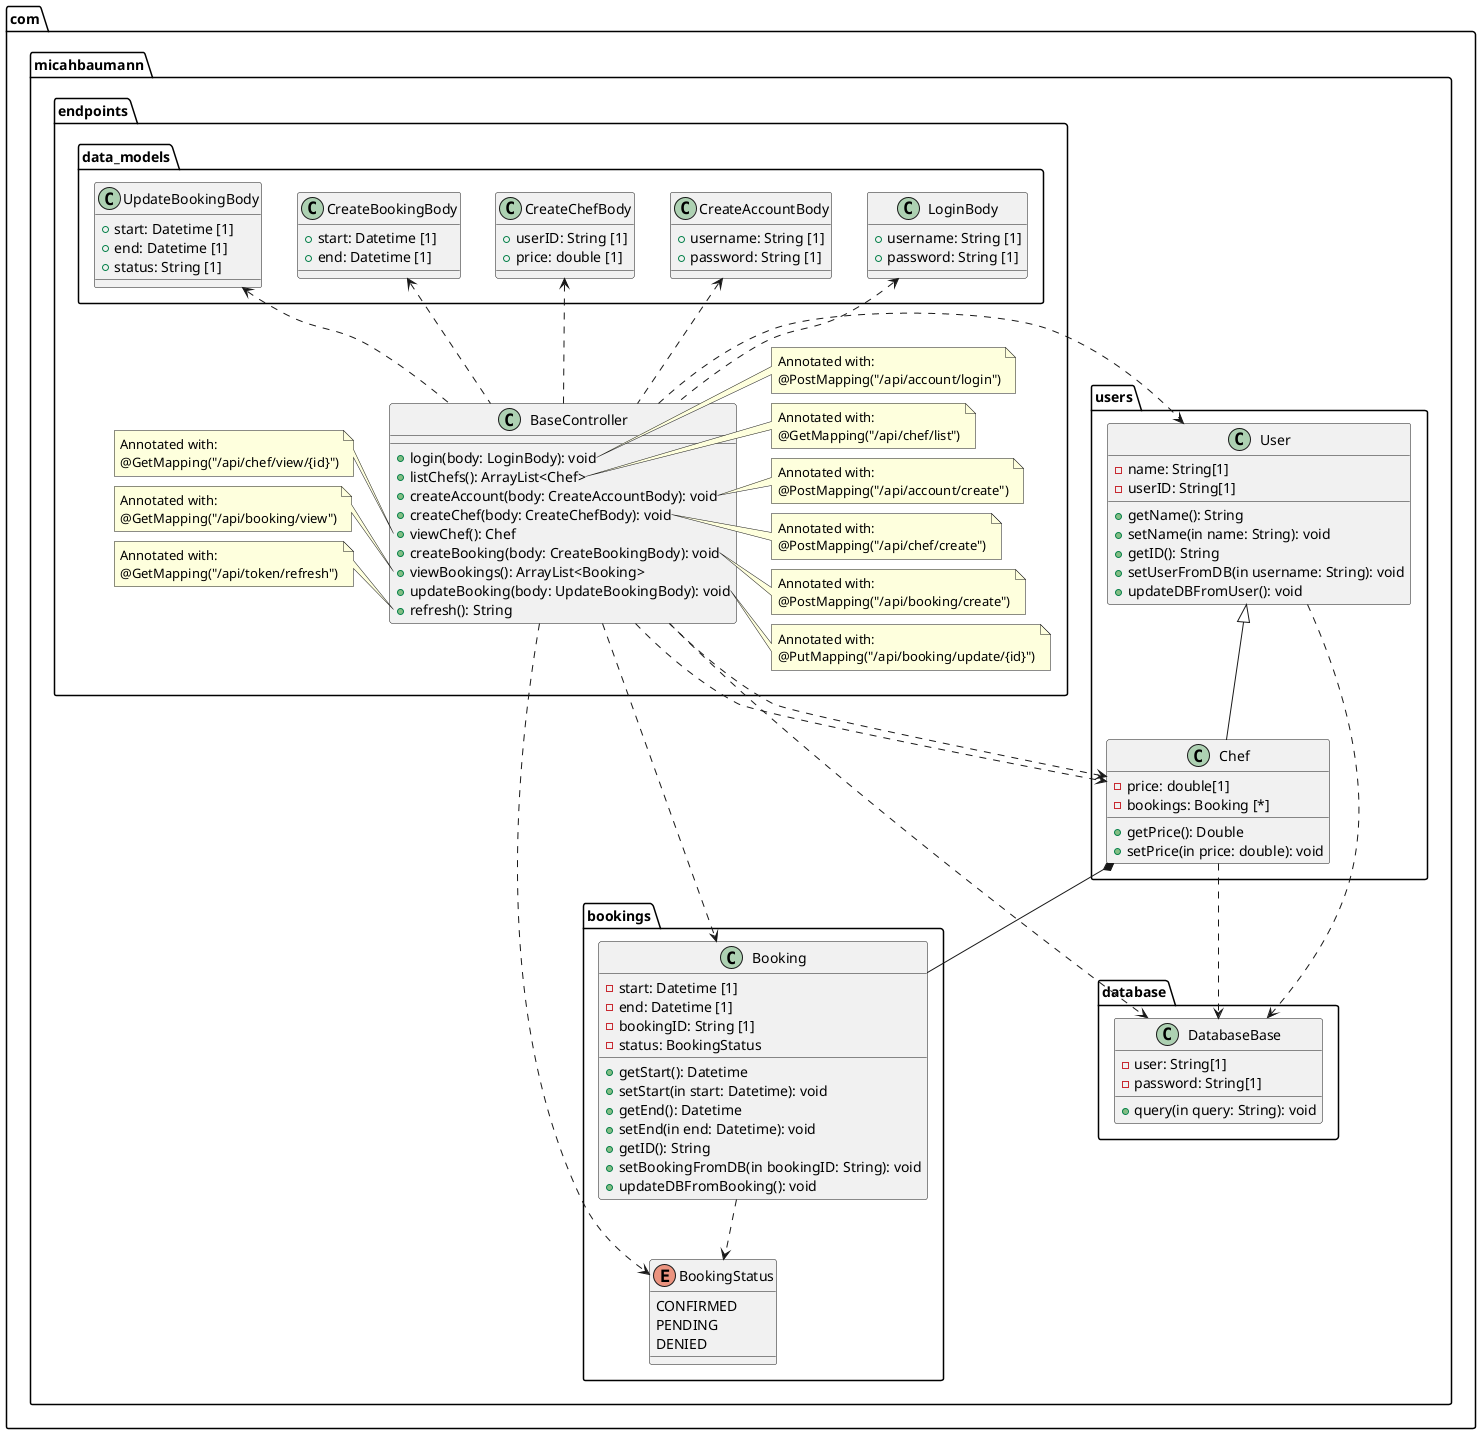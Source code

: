 @startuml
'https://plantuml.com/class-diagram

package com.micahbaumann {
    package database {
        class DatabaseBase {
            - user: String[1]
            - password: String[1]

            + query(in query: String): void
        }
    }

    package users {
        class User {
            - name: String[1]
            - userID: String[1]

            + getName(): String
            + setName(in name: String): void
            + getID(): String
            + setUserFromDB(in username: String): void
            + updateDBFromUser(): void
        }

        class Chef {
            - price: double[1]
            - bookings: Booking [*]

            + getPrice(): Double
            + setPrice(in price: double): void
        }

        User <|-- Chef
    }

    package bookings {
        enum BookingStatus {
            CONFIRMED
            PENDING
            DENIED
        }

        class Booking {
            - start: Datetime [1]
            - end: Datetime [1]
            - bookingID: String [1]
            - status: BookingStatus

            + getStart(): Datetime
            + setStart(in start: Datetime): void
            + getEnd(): Datetime
            + setEnd(in end: Datetime): void
            + getID(): String
            + setBookingFromDB(in bookingID: String): void
            + updateDBFromBooking(): void
        }

        Booking ..> BookingStatus
    }
    Chef *-- Booking

    package endpoints {
        class BaseController {
            + login(body: LoginBody): void
            + listChefs(): ArrayList<Chef>
            + createAccount(body: CreateAccountBody): void
            + createChef(body: CreateChefBody): void
            + viewChef(): Chef
            + createBooking(body: CreateBookingBody): void
            + viewBookings(): ArrayList<Booking>
            + updateBooking(body: UpdateBookingBody): void
            + refresh(): String
        }

        note right of BaseController::login
          Annotated with:
          @PostMapping("/api/account/login")
        end note

        note right of BaseController::listChefs
          Annotated with:
          @GetMapping("/api/chef/list")
        end note

        note right of BaseController::createAccount
          Annotated with:
          @PostMapping("/api/account/create")
        end note

        note right of BaseController::createChef
          Annotated with:
          @PostMapping("/api/chef/create")
        end note

        note left of BaseController::viewChef
          Annotated with:
          @GetMapping("/api/chef/view/{id}")
        end note

        note right of BaseController::createBooking
          Annotated with:
          @PostMapping("/api/booking/create")
        end note

        note left of BaseController::viewBookings
          Annotated with:
          @GetMapping("/api/booking/view")
        end note

        note right of BaseController::updateBooking
          Annotated with:
          @PutMapping("/api/booking/update/{id}")
        end note

        note left of BaseController::refresh
          Annotated with:
          @GetMapping("/api/token/refresh")
        end note

        package data_models {
            class LoginBody {
                + username: String [1]
                + password: String [1]
            }

            class CreateAccountBody {
                + username: String [1]
                + password: String [1]
            }

            class CreateChefBody {
                + userID: String [1]
                + price: double [1]
            }

            class CreateBookingBody {
                + start: Datetime [1]
                + end: Datetime [1]
            }

            class UpdateBookingBody {
                + start: Datetime [1]
                + end: Datetime [1]
                + status: String [1]
            }
        }

        LoginBody <.. BaseController
        Chef <.. BaseController
        CreateAccountBody <.. BaseController
        CreateChefBody <.. BaseController
        CreateBookingBody <.. BaseController
        UpdateBookingBody <.. BaseController
    }

    BaseController ..> User
    BaseController ..> Chef
    BaseController ..> DatabaseBase
    User ..> DatabaseBase
    Chef ..> DatabaseBase
    BaseController ..> Booking
    BaseController ..> BookingStatus

}

@enduml